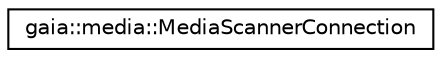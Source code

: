 digraph G
{
  edge [fontname="Helvetica",fontsize="10",labelfontname="Helvetica",labelfontsize="10"];
  node [fontname="Helvetica",fontsize="10",shape=record];
  rankdir=LR;
  Node1 [label="gaia::media::MediaScannerConnection",height=0.2,width=0.4,color="black", fillcolor="white", style="filled",URL="$d1/d4a/classgaia_1_1media_1_1_media_scanner_connection.html",tooltip="MediaScannerConnection provides a way for applications to pass a newly created or downloaded media fi..."];
}
